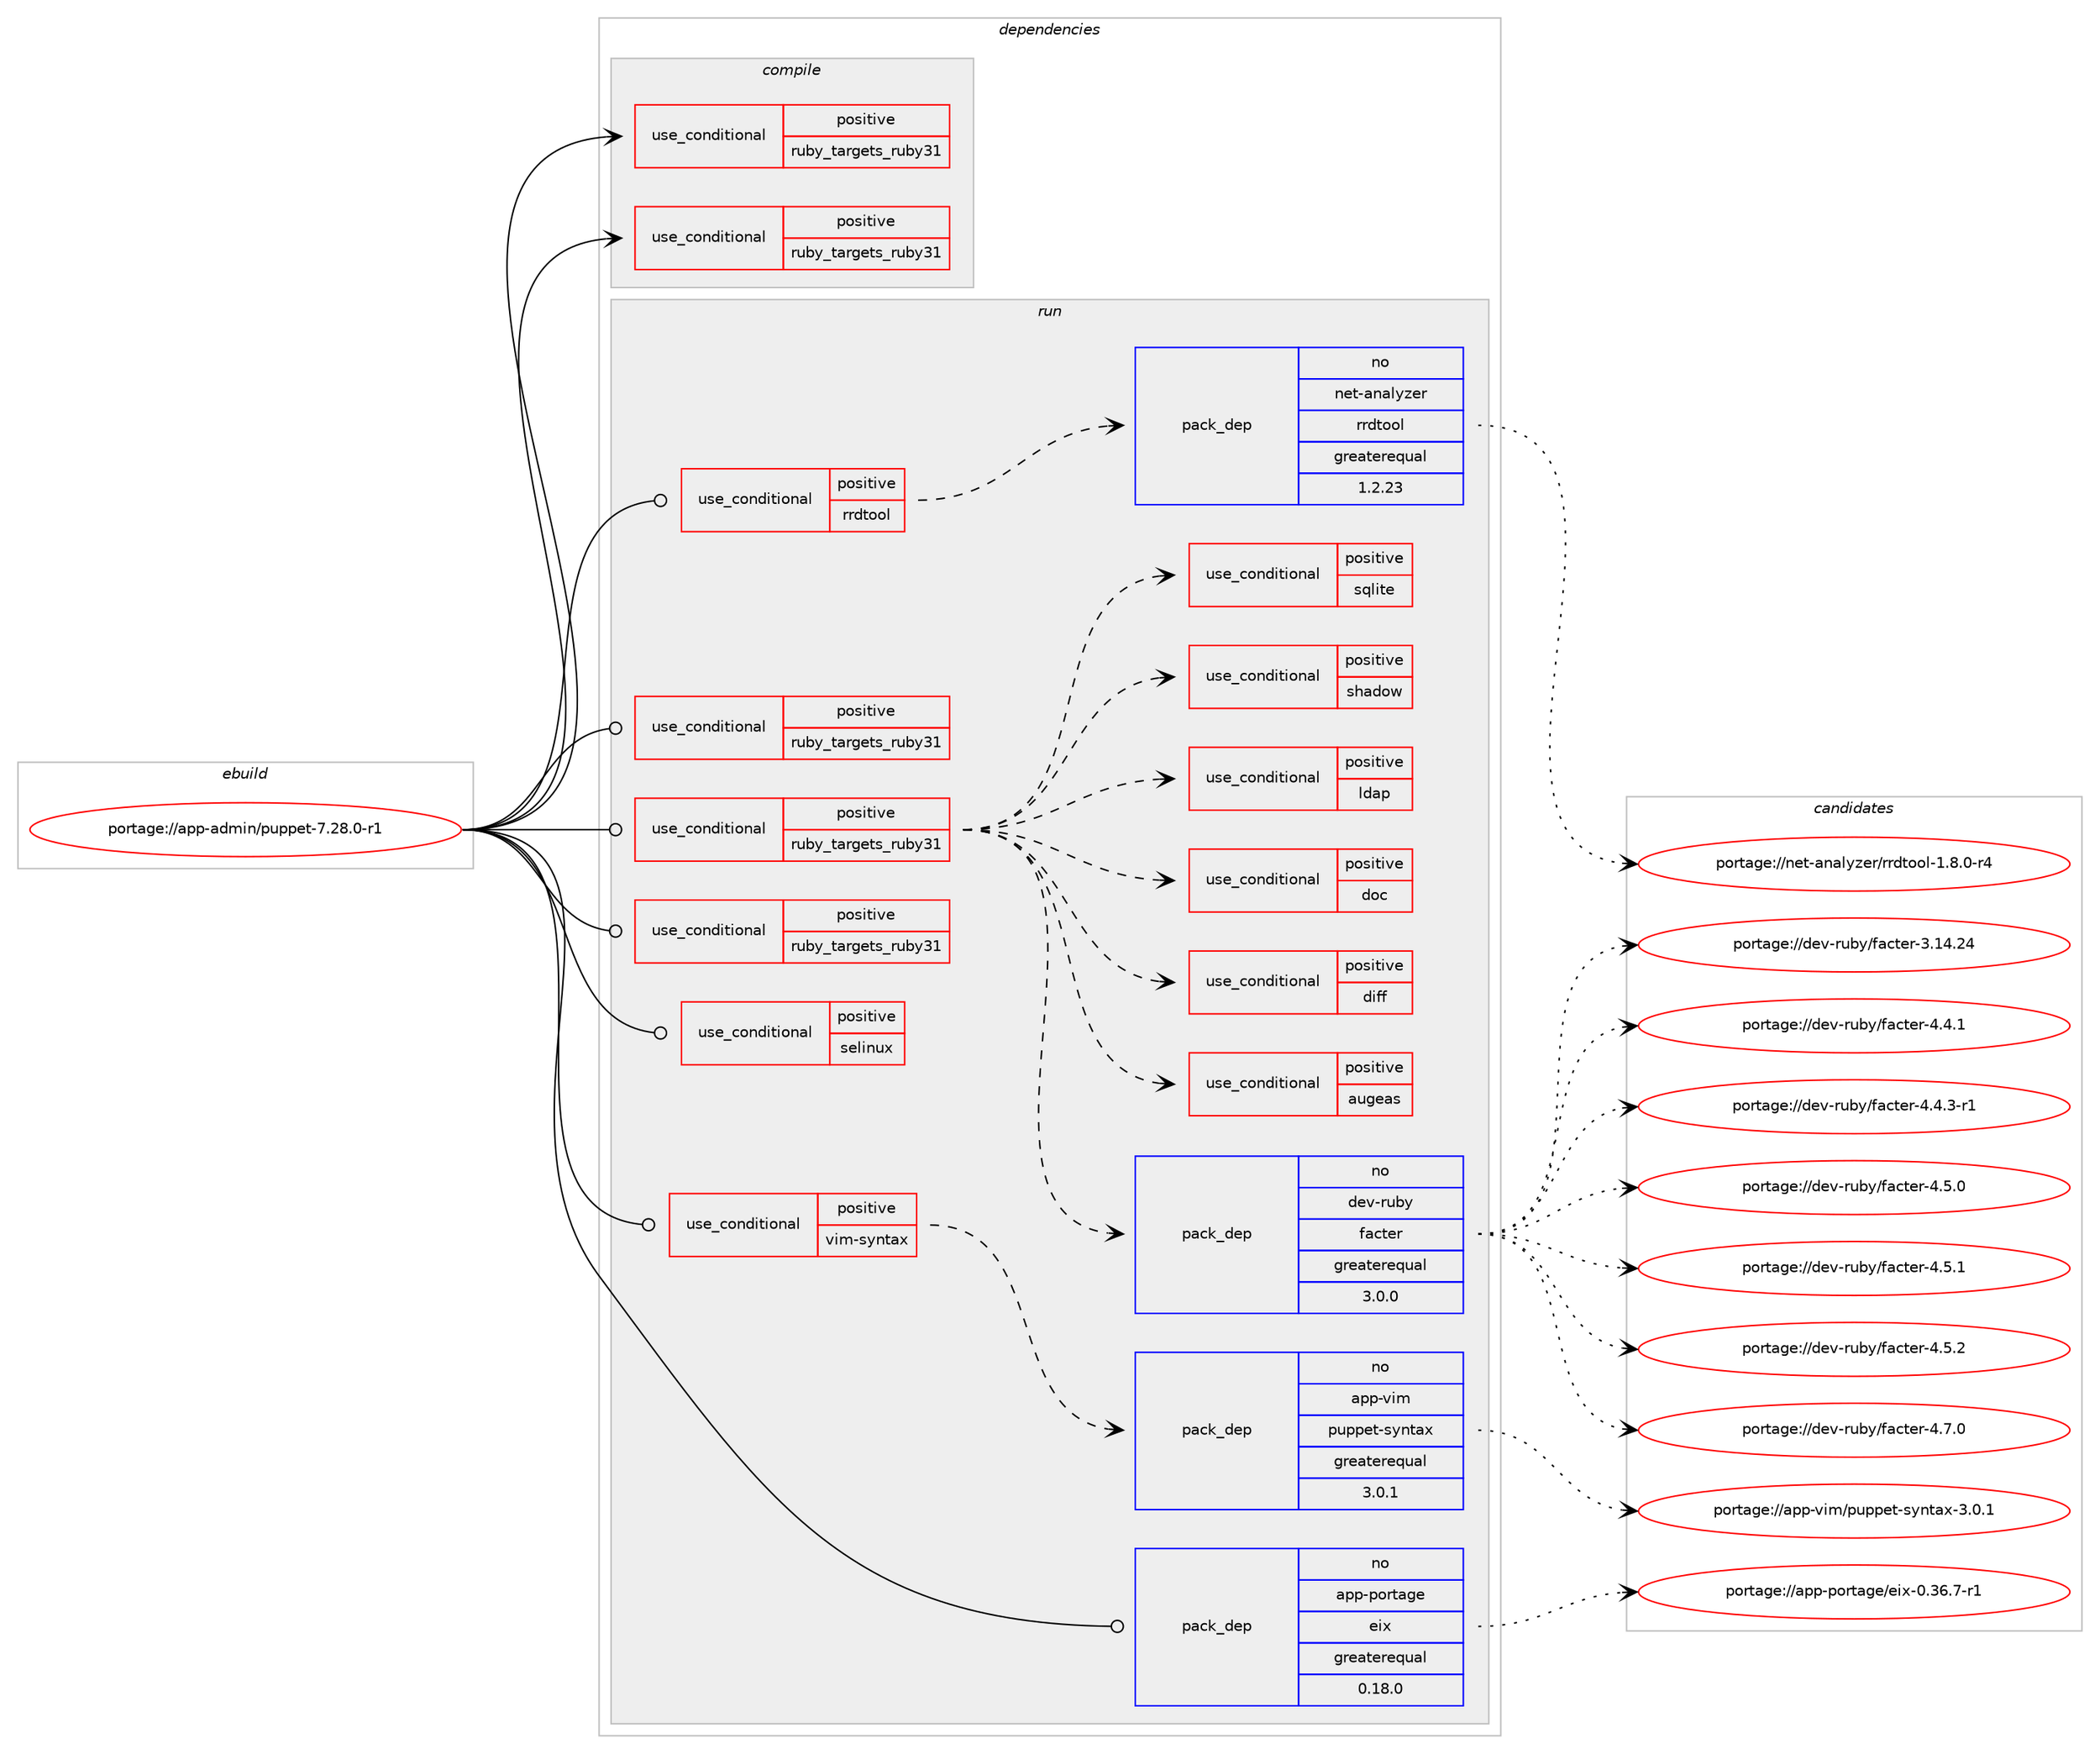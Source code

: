 digraph prolog {

# *************
# Graph options
# *************

newrank=true;
concentrate=true;
compound=true;
graph [rankdir=LR,fontname=Helvetica,fontsize=10,ranksep=1.5];#, ranksep=2.5, nodesep=0.2];
edge  [arrowhead=vee];
node  [fontname=Helvetica,fontsize=10];

# **********
# The ebuild
# **********

subgraph cluster_leftcol {
color=gray;
rank=same;
label=<<i>ebuild</i>>;
id [label="portage://app-admin/puppet-7.28.0-r1", color=red, width=4, href="../app-admin/puppet-7.28.0-r1.svg"];
}

# ****************
# The dependencies
# ****************

subgraph cluster_midcol {
color=gray;
label=<<i>dependencies</i>>;
subgraph cluster_compile {
fillcolor="#eeeeee";
style=filled;
label=<<i>compile</i>>;
subgraph cond730 {
dependency1223 [label=<<TABLE BORDER="0" CELLBORDER="1" CELLSPACING="0" CELLPADDING="4"><TR><TD ROWSPAN="3" CELLPADDING="10">use_conditional</TD></TR><TR><TD>positive</TD></TR><TR><TD>ruby_targets_ruby31</TD></TR></TABLE>>, shape=none, color=red];
# *** BEGIN UNKNOWN DEPENDENCY TYPE (TODO) ***
# dependency1223 -> package_dependency(portage://app-admin/puppet-7.28.0-r1,install,no,dev-lang,ruby,none,[,,],[slot(3.1)],[])
# *** END UNKNOWN DEPENDENCY TYPE (TODO) ***

}
id:e -> dependency1223:w [weight=20,style="solid",arrowhead="vee"];
subgraph cond731 {
dependency1224 [label=<<TABLE BORDER="0" CELLBORDER="1" CELLSPACING="0" CELLPADDING="4"><TR><TD ROWSPAN="3" CELLPADDING="10">use_conditional</TD></TR><TR><TD>positive</TD></TR><TR><TD>ruby_targets_ruby31</TD></TR></TABLE>>, shape=none, color=red];
# *** BEGIN UNKNOWN DEPENDENCY TYPE (TODO) ***
# dependency1224 -> package_dependency(portage://app-admin/puppet-7.28.0-r1,install,no,virtual,rubygems,none,[,,],[],[use(enable(ruby_targets_ruby31),negative)])
# *** END UNKNOWN DEPENDENCY TYPE (TODO) ***

}
id:e -> dependency1224:w [weight=20,style="solid",arrowhead="vee"];
}
subgraph cluster_compileandrun {
fillcolor="#eeeeee";
style=filled;
label=<<i>compile and run</i>>;
}
subgraph cluster_run {
fillcolor="#eeeeee";
style=filled;
label=<<i>run</i>>;
subgraph cond732 {
dependency1225 [label=<<TABLE BORDER="0" CELLBORDER="1" CELLSPACING="0" CELLPADDING="4"><TR><TD ROWSPAN="3" CELLPADDING="10">use_conditional</TD></TR><TR><TD>positive</TD></TR><TR><TD>rrdtool</TD></TR></TABLE>>, shape=none, color=red];
subgraph pack477 {
dependency1226 [label=<<TABLE BORDER="0" CELLBORDER="1" CELLSPACING="0" CELLPADDING="4" WIDTH="220"><TR><TD ROWSPAN="6" CELLPADDING="30">pack_dep</TD></TR><TR><TD WIDTH="110">no</TD></TR><TR><TD>net-analyzer</TD></TR><TR><TD>rrdtool</TD></TR><TR><TD>greaterequal</TD></TR><TR><TD>1.2.23</TD></TR></TABLE>>, shape=none, color=blue];
}
dependency1225:e -> dependency1226:w [weight=20,style="dashed",arrowhead="vee"];
}
id:e -> dependency1225:w [weight=20,style="solid",arrowhead="odot"];
subgraph cond733 {
dependency1227 [label=<<TABLE BORDER="0" CELLBORDER="1" CELLSPACING="0" CELLPADDING="4"><TR><TD ROWSPAN="3" CELLPADDING="10">use_conditional</TD></TR><TR><TD>positive</TD></TR><TR><TD>ruby_targets_ruby31</TD></TR></TABLE>>, shape=none, color=red];
# *** BEGIN UNKNOWN DEPENDENCY TYPE (TODO) ***
# dependency1227 -> package_dependency(portage://app-admin/puppet-7.28.0-r1,run,no,dev-lang,ruby,none,[,,],[slot(3.1)],[])
# *** END UNKNOWN DEPENDENCY TYPE (TODO) ***

}
id:e -> dependency1227:w [weight=20,style="solid",arrowhead="odot"];
subgraph cond734 {
dependency1228 [label=<<TABLE BORDER="0" CELLBORDER="1" CELLSPACING="0" CELLPADDING="4"><TR><TD ROWSPAN="3" CELLPADDING="10">use_conditional</TD></TR><TR><TD>positive</TD></TR><TR><TD>ruby_targets_ruby31</TD></TR></TABLE>>, shape=none, color=red];
# *** BEGIN UNKNOWN DEPENDENCY TYPE (TODO) ***
# dependency1228 -> package_dependency(portage://app-admin/puppet-7.28.0-r1,run,no,dev-ruby,hiera,none,[,,],[],[use(enable(ruby_targets_ruby31),negative)])
# *** END UNKNOWN DEPENDENCY TYPE (TODO) ***

# *** BEGIN UNKNOWN DEPENDENCY TYPE (TODO) ***
# dependency1228 -> package_dependency(portage://app-admin/puppet-7.28.0-r1,run,no,dev-ruby,json,none,[,,],any_same_slot,[use(enable(ruby_targets_ruby31),negative)])
# *** END UNKNOWN DEPENDENCY TYPE (TODO) ***

# *** BEGIN UNKNOWN DEPENDENCY TYPE (TODO) ***
# dependency1228 -> package_dependency(portage://app-admin/puppet-7.28.0-r1,run,no,dev-ruby,semantic_puppet,none,[,,],[],[use(enable(ruby_targets_ruby31),negative)])
# *** END UNKNOWN DEPENDENCY TYPE (TODO) ***

subgraph pack478 {
dependency1229 [label=<<TABLE BORDER="0" CELLBORDER="1" CELLSPACING="0" CELLPADDING="4" WIDTH="220"><TR><TD ROWSPAN="6" CELLPADDING="30">pack_dep</TD></TR><TR><TD WIDTH="110">no</TD></TR><TR><TD>dev-ruby</TD></TR><TR><TD>facter</TD></TR><TR><TD>greaterequal</TD></TR><TR><TD>3.0.0</TD></TR></TABLE>>, shape=none, color=blue];
}
dependency1228:e -> dependency1229:w [weight=20,style="dashed",arrowhead="vee"];
# *** BEGIN UNKNOWN DEPENDENCY TYPE (TODO) ***
# dependency1228 -> package_dependency(portage://app-admin/puppet-7.28.0-r1,run,no,dev-ruby,concurrent-ruby,none,[,,],[],[use(enable(ruby_targets_ruby31),negative)])
# *** END UNKNOWN DEPENDENCY TYPE (TODO) ***

subgraph cond735 {
dependency1230 [label=<<TABLE BORDER="0" CELLBORDER="1" CELLSPACING="0" CELLPADDING="4"><TR><TD ROWSPAN="3" CELLPADDING="10">use_conditional</TD></TR><TR><TD>positive</TD></TR><TR><TD>augeas</TD></TR></TABLE>>, shape=none, color=red];
# *** BEGIN UNKNOWN DEPENDENCY TYPE (TODO) ***
# dependency1230 -> package_dependency(portage://app-admin/puppet-7.28.0-r1,run,no,dev-ruby,ruby-augeas,none,[,,],[],[use(enable(ruby_targets_ruby31),negative)])
# *** END UNKNOWN DEPENDENCY TYPE (TODO) ***

}
dependency1228:e -> dependency1230:w [weight=20,style="dashed",arrowhead="vee"];
subgraph cond736 {
dependency1231 [label=<<TABLE BORDER="0" CELLBORDER="1" CELLSPACING="0" CELLPADDING="4"><TR><TD ROWSPAN="3" CELLPADDING="10">use_conditional</TD></TR><TR><TD>positive</TD></TR><TR><TD>diff</TD></TR></TABLE>>, shape=none, color=red];
# *** BEGIN UNKNOWN DEPENDENCY TYPE (TODO) ***
# dependency1231 -> package_dependency(portage://app-admin/puppet-7.28.0-r1,run,no,dev-ruby,diff-lcs,none,[,,],[],[use(enable(ruby_targets_ruby31),negative)])
# *** END UNKNOWN DEPENDENCY TYPE (TODO) ***

}
dependency1228:e -> dependency1231:w [weight=20,style="dashed",arrowhead="vee"];
subgraph cond737 {
dependency1232 [label=<<TABLE BORDER="0" CELLBORDER="1" CELLSPACING="0" CELLPADDING="4"><TR><TD ROWSPAN="3" CELLPADDING="10">use_conditional</TD></TR><TR><TD>positive</TD></TR><TR><TD>doc</TD></TR></TABLE>>, shape=none, color=red];
# *** BEGIN UNKNOWN DEPENDENCY TYPE (TODO) ***
# dependency1232 -> package_dependency(portage://app-admin/puppet-7.28.0-r1,run,no,dev-ruby,rdoc,none,[,,],[],[use(enable(ruby_targets_ruby31),negative)])
# *** END UNKNOWN DEPENDENCY TYPE (TODO) ***

}
dependency1228:e -> dependency1232:w [weight=20,style="dashed",arrowhead="vee"];
subgraph cond738 {
dependency1233 [label=<<TABLE BORDER="0" CELLBORDER="1" CELLSPACING="0" CELLPADDING="4"><TR><TD ROWSPAN="3" CELLPADDING="10">use_conditional</TD></TR><TR><TD>positive</TD></TR><TR><TD>ldap</TD></TR></TABLE>>, shape=none, color=red];
# *** BEGIN UNKNOWN DEPENDENCY TYPE (TODO) ***
# dependency1233 -> package_dependency(portage://app-admin/puppet-7.28.0-r1,run,no,dev-ruby,ruby-ldap,none,[,,],[],[use(enable(ruby_targets_ruby31),negative)])
# *** END UNKNOWN DEPENDENCY TYPE (TODO) ***

}
dependency1228:e -> dependency1233:w [weight=20,style="dashed",arrowhead="vee"];
subgraph cond739 {
dependency1234 [label=<<TABLE BORDER="0" CELLBORDER="1" CELLSPACING="0" CELLPADDING="4"><TR><TD ROWSPAN="3" CELLPADDING="10">use_conditional</TD></TR><TR><TD>positive</TD></TR><TR><TD>shadow</TD></TR></TABLE>>, shape=none, color=red];
# *** BEGIN UNKNOWN DEPENDENCY TYPE (TODO) ***
# dependency1234 -> package_dependency(portage://app-admin/puppet-7.28.0-r1,run,no,dev-ruby,ruby-shadow,none,[,,],[],[use(enable(ruby_targets_ruby31),negative)])
# *** END UNKNOWN DEPENDENCY TYPE (TODO) ***

}
dependency1228:e -> dependency1234:w [weight=20,style="dashed",arrowhead="vee"];
subgraph cond740 {
dependency1235 [label=<<TABLE BORDER="0" CELLBORDER="1" CELLSPACING="0" CELLPADDING="4"><TR><TD ROWSPAN="3" CELLPADDING="10">use_conditional</TD></TR><TR><TD>positive</TD></TR><TR><TD>sqlite</TD></TR></TABLE>>, shape=none, color=red];
# *** BEGIN UNKNOWN DEPENDENCY TYPE (TODO) ***
# dependency1235 -> package_dependency(portage://app-admin/puppet-7.28.0-r1,run,no,dev-ruby,sqlite3,none,[,,],[],[use(enable(ruby_targets_ruby31),negative)])
# *** END UNKNOWN DEPENDENCY TYPE (TODO) ***

}
dependency1228:e -> dependency1235:w [weight=20,style="dashed",arrowhead="vee"];
# *** BEGIN UNKNOWN DEPENDENCY TYPE (TODO) ***
# dependency1228 -> package_dependency(portage://app-admin/puppet-7.28.0-r1,run,no,virtual,ruby-ssl,none,[,,],[],[use(enable(ruby_targets_ruby31),negative)])
# *** END UNKNOWN DEPENDENCY TYPE (TODO) ***

# *** BEGIN UNKNOWN DEPENDENCY TYPE (TODO) ***
# dependency1228 -> package_dependency(portage://app-admin/puppet-7.28.0-r1,run,no,dev-ruby,hocon,none,[,,],[],[use(enable(ruby_targets_ruby31),negative)])
# *** END UNKNOWN DEPENDENCY TYPE (TODO) ***

}
id:e -> dependency1228:w [weight=20,style="solid",arrowhead="odot"];
subgraph cond741 {
dependency1236 [label=<<TABLE BORDER="0" CELLBORDER="1" CELLSPACING="0" CELLPADDING="4"><TR><TD ROWSPAN="3" CELLPADDING="10">use_conditional</TD></TR><TR><TD>positive</TD></TR><TR><TD>ruby_targets_ruby31</TD></TR></TABLE>>, shape=none, color=red];
# *** BEGIN UNKNOWN DEPENDENCY TYPE (TODO) ***
# dependency1236 -> package_dependency(portage://app-admin/puppet-7.28.0-r1,run,no,virtual,rubygems,none,[,,],[],[use(enable(ruby_targets_ruby31),negative)])
# *** END UNKNOWN DEPENDENCY TYPE (TODO) ***

}
id:e -> dependency1236:w [weight=20,style="solid",arrowhead="odot"];
subgraph cond742 {
dependency1237 [label=<<TABLE BORDER="0" CELLBORDER="1" CELLSPACING="0" CELLPADDING="4"><TR><TD ROWSPAN="3" CELLPADDING="10">use_conditional</TD></TR><TR><TD>positive</TD></TR><TR><TD>selinux</TD></TR></TABLE>>, shape=none, color=red];
# *** BEGIN UNKNOWN DEPENDENCY TYPE (TODO) ***
# dependency1237 -> package_dependency(portage://app-admin/puppet-7.28.0-r1,run,no,sys-libs,libselinux,none,[,,],[],[use(enable(ruby),none)])
# *** END UNKNOWN DEPENDENCY TYPE (TODO) ***

# *** BEGIN UNKNOWN DEPENDENCY TYPE (TODO) ***
# dependency1237 -> package_dependency(portage://app-admin/puppet-7.28.0-r1,run,no,sec-policy,selinux-puppet,none,[,,],[],[])
# *** END UNKNOWN DEPENDENCY TYPE (TODO) ***

}
id:e -> dependency1237:w [weight=20,style="solid",arrowhead="odot"];
subgraph cond743 {
dependency1238 [label=<<TABLE BORDER="0" CELLBORDER="1" CELLSPACING="0" CELLPADDING="4"><TR><TD ROWSPAN="3" CELLPADDING="10">use_conditional</TD></TR><TR><TD>positive</TD></TR><TR><TD>vim-syntax</TD></TR></TABLE>>, shape=none, color=red];
subgraph pack479 {
dependency1239 [label=<<TABLE BORDER="0" CELLBORDER="1" CELLSPACING="0" CELLPADDING="4" WIDTH="220"><TR><TD ROWSPAN="6" CELLPADDING="30">pack_dep</TD></TR><TR><TD WIDTH="110">no</TD></TR><TR><TD>app-vim</TD></TR><TR><TD>puppet-syntax</TD></TR><TR><TD>greaterequal</TD></TR><TR><TD>3.0.1</TD></TR></TABLE>>, shape=none, color=blue];
}
dependency1238:e -> dependency1239:w [weight=20,style="dashed",arrowhead="vee"];
}
id:e -> dependency1238:w [weight=20,style="solid",arrowhead="odot"];
# *** BEGIN UNKNOWN DEPENDENCY TYPE (TODO) ***
# id -> package_dependency(portage://app-admin/puppet-7.28.0-r1,run,no,acct-group,puppet,none,[,,],[],[])
# *** END UNKNOWN DEPENDENCY TYPE (TODO) ***

# *** BEGIN UNKNOWN DEPENDENCY TYPE (TODO) ***
# id -> package_dependency(portage://app-admin/puppet-7.28.0-r1,run,no,acct-user,puppet,none,[,,],[],[])
# *** END UNKNOWN DEPENDENCY TYPE (TODO) ***

subgraph pack480 {
dependency1240 [label=<<TABLE BORDER="0" CELLBORDER="1" CELLSPACING="0" CELLPADDING="4" WIDTH="220"><TR><TD ROWSPAN="6" CELLPADDING="30">pack_dep</TD></TR><TR><TD WIDTH="110">no</TD></TR><TR><TD>app-portage</TD></TR><TR><TD>eix</TD></TR><TR><TD>greaterequal</TD></TR><TR><TD>0.18.0</TD></TR></TABLE>>, shape=none, color=blue];
}
id:e -> dependency1240:w [weight=20,style="solid",arrowhead="odot"];
# *** BEGIN UNKNOWN DEPENDENCY TYPE (TODO) ***
# id -> package_dependency(portage://app-admin/puppet-7.28.0-r1,run,no,virtual,tmpfiles,none,[,,],[],[])
# *** END UNKNOWN DEPENDENCY TYPE (TODO) ***

}
}

# **************
# The candidates
# **************

subgraph cluster_choices {
rank=same;
color=gray;
label=<<i>candidates</i>>;

subgraph choice477 {
color=black;
nodesep=1;
choice110101116459711097108121122101114471141141001161111111084549465646484511452 [label="portage://net-analyzer/rrdtool-1.8.0-r4", color=red, width=4,href="../net-analyzer/rrdtool-1.8.0-r4.svg"];
dependency1226:e -> choice110101116459711097108121122101114471141141001161111111084549465646484511452:w [style=dotted,weight="100"];
}
subgraph choice478 {
color=black;
nodesep=1;
choice10010111845114117981214710297991161011144551464952465052 [label="portage://dev-ruby/facter-3.14.24", color=red, width=4,href="../dev-ruby/facter-3.14.24.svg"];
choice1001011184511411798121471029799116101114455246524649 [label="portage://dev-ruby/facter-4.4.1", color=red, width=4,href="../dev-ruby/facter-4.4.1.svg"];
choice10010111845114117981214710297991161011144552465246514511449 [label="portage://dev-ruby/facter-4.4.3-r1", color=red, width=4,href="../dev-ruby/facter-4.4.3-r1.svg"];
choice1001011184511411798121471029799116101114455246534648 [label="portage://dev-ruby/facter-4.5.0", color=red, width=4,href="../dev-ruby/facter-4.5.0.svg"];
choice1001011184511411798121471029799116101114455246534649 [label="portage://dev-ruby/facter-4.5.1", color=red, width=4,href="../dev-ruby/facter-4.5.1.svg"];
choice1001011184511411798121471029799116101114455246534650 [label="portage://dev-ruby/facter-4.5.2", color=red, width=4,href="../dev-ruby/facter-4.5.2.svg"];
choice1001011184511411798121471029799116101114455246554648 [label="portage://dev-ruby/facter-4.7.0", color=red, width=4,href="../dev-ruby/facter-4.7.0.svg"];
dependency1229:e -> choice10010111845114117981214710297991161011144551464952465052:w [style=dotted,weight="100"];
dependency1229:e -> choice1001011184511411798121471029799116101114455246524649:w [style=dotted,weight="100"];
dependency1229:e -> choice10010111845114117981214710297991161011144552465246514511449:w [style=dotted,weight="100"];
dependency1229:e -> choice1001011184511411798121471029799116101114455246534648:w [style=dotted,weight="100"];
dependency1229:e -> choice1001011184511411798121471029799116101114455246534649:w [style=dotted,weight="100"];
dependency1229:e -> choice1001011184511411798121471029799116101114455246534650:w [style=dotted,weight="100"];
dependency1229:e -> choice1001011184511411798121471029799116101114455246554648:w [style=dotted,weight="100"];
}
subgraph choice479 {
color=black;
nodesep=1;
choice9711211245118105109471121171121121011164511512111011697120455146484649 [label="portage://app-vim/puppet-syntax-3.0.1", color=red, width=4,href="../app-vim/puppet-syntax-3.0.1.svg"];
dependency1239:e -> choice9711211245118105109471121171121121011164511512111011697120455146484649:w [style=dotted,weight="100"];
}
subgraph choice480 {
color=black;
nodesep=1;
choice97112112451121111141169710310147101105120454846515446554511449 [label="portage://app-portage/eix-0.36.7-r1", color=red, width=4,href="../app-portage/eix-0.36.7-r1.svg"];
dependency1240:e -> choice97112112451121111141169710310147101105120454846515446554511449:w [style=dotted,weight="100"];
}
}

}
